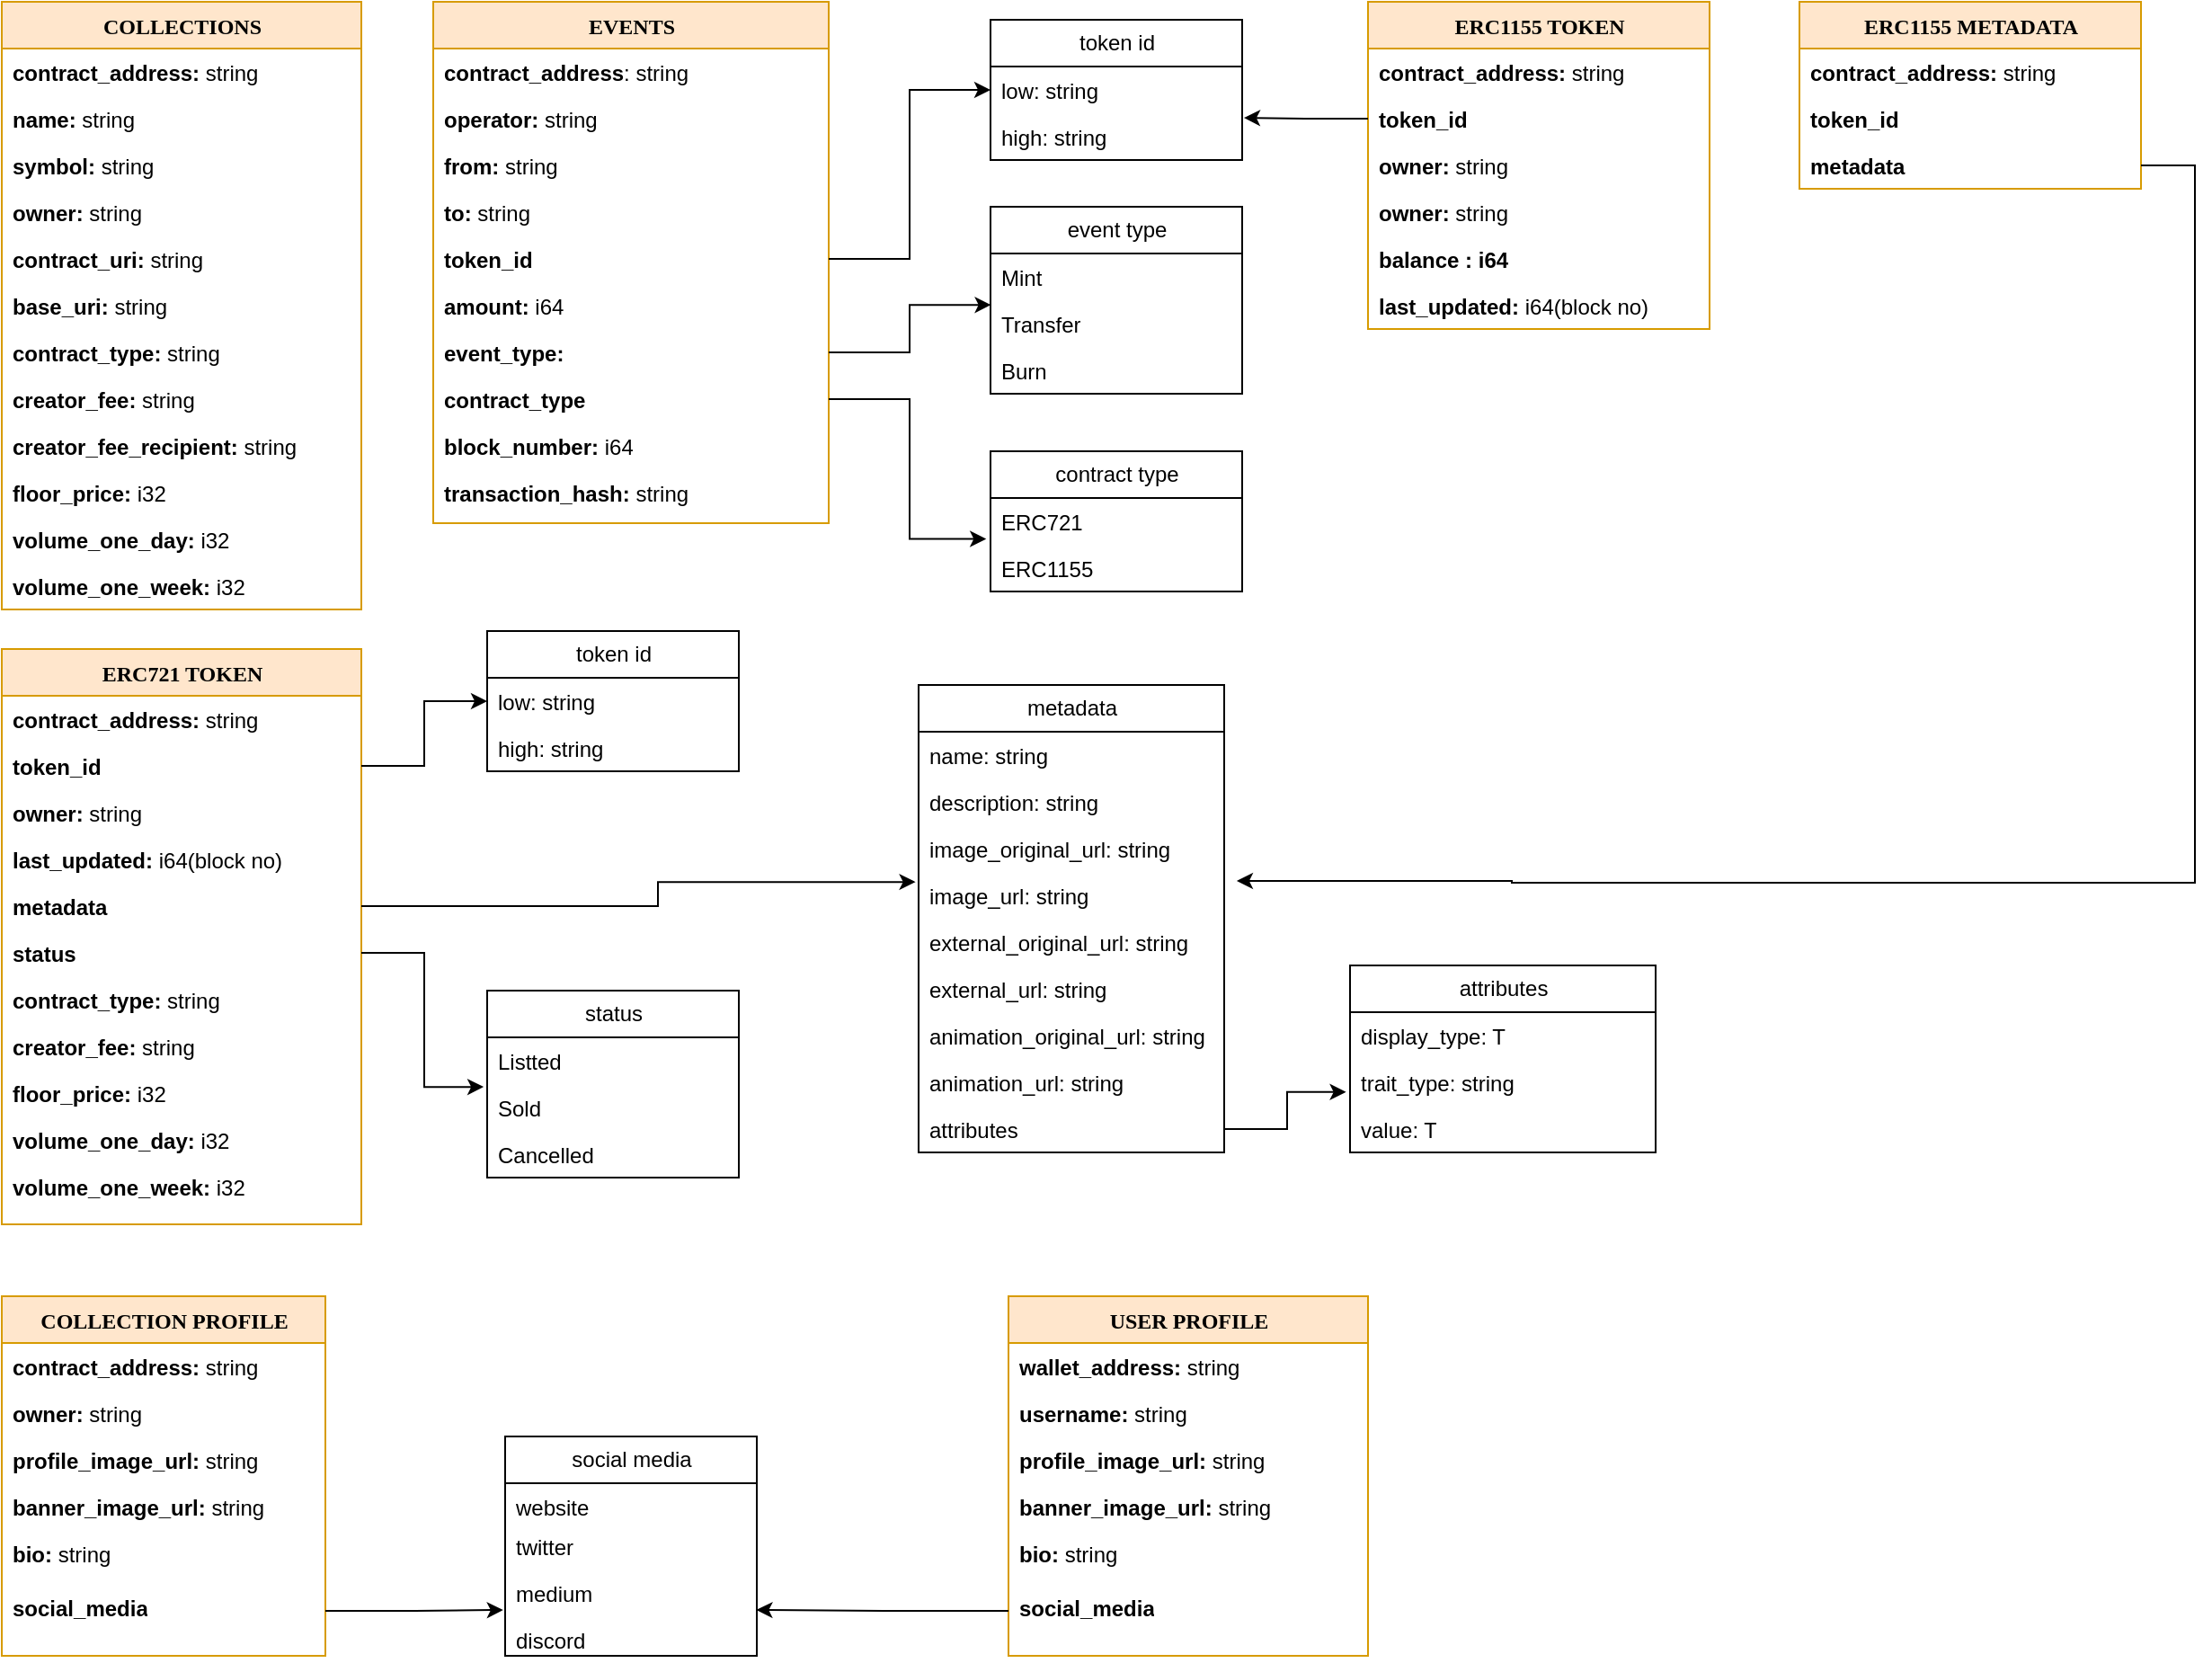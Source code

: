 <mxfile version="21.0.2" type="github">
  <diagram name="Page-1" id="9f46799a-70d6-7492-0946-bef42562c5a5">
    <mxGraphModel dx="1475" dy="1055" grid="1" gridSize="10" guides="1" tooltips="1" connect="1" arrows="1" fold="1" page="0" pageScale="1" pageWidth="1100" pageHeight="850" background="none" math="0" shadow="0">
      <root>
        <mxCell id="0" />
        <mxCell id="1" parent="0" />
        <mxCell id="78961159f06e98e8-17" value="COLLECTIONS" style="swimlane;html=1;fontStyle=1;align=center;verticalAlign=top;childLayout=stackLayout;horizontal=1;startSize=26;horizontalStack=0;resizeParent=1;resizeLast=0;collapsible=1;marginBottom=0;swimlaneFillColor=#ffffff;rounded=0;shadow=0;comic=0;labelBackgroundColor=none;strokeWidth=1;fillColor=#ffe6cc;fontFamily=Verdana;fontSize=12;strokeColor=#d79b00;" parent="1" vertex="1">
          <mxGeometry x="-360" y="80" width="200" height="338" as="geometry">
            <mxRectangle x="40" y="40" width="140" height="30" as="alternateBounds" />
          </mxGeometry>
        </mxCell>
        <mxCell id="78961159f06e98e8-21" value="&lt;b&gt;contract_address: &lt;/b&gt;string" style="text;html=1;strokeColor=none;fillColor=none;align=left;verticalAlign=top;spacingLeft=4;spacingRight=4;whiteSpace=wrap;overflow=hidden;rotatable=0;points=[[0,0.5],[1,0.5]];portConstraint=eastwest;" parent="78961159f06e98e8-17" vertex="1">
          <mxGeometry y="26" width="200" height="26" as="geometry" />
        </mxCell>
        <mxCell id="78961159f06e98e8-23" value="&lt;b&gt;name:&lt;/b&gt; string" style="text;html=1;strokeColor=none;fillColor=none;align=left;verticalAlign=top;spacingLeft=4;spacingRight=4;whiteSpace=wrap;overflow=hidden;rotatable=0;points=[[0,0.5],[1,0.5]];portConstraint=eastwest;" parent="78961159f06e98e8-17" vertex="1">
          <mxGeometry y="52" width="200" height="26" as="geometry" />
        </mxCell>
        <mxCell id="78961159f06e98e8-25" value="&lt;b&gt;symbol: &lt;/b&gt;string" style="text;html=1;strokeColor=none;fillColor=none;align=left;verticalAlign=top;spacingLeft=4;spacingRight=4;whiteSpace=wrap;overflow=hidden;rotatable=0;points=[[0,0.5],[1,0.5]];portConstraint=eastwest;" parent="78961159f06e98e8-17" vertex="1">
          <mxGeometry y="78" width="200" height="26" as="geometry" />
        </mxCell>
        <mxCell id="78961159f06e98e8-26" value="&lt;b&gt;owner: &lt;/b&gt;string" style="text;html=1;strokeColor=none;fillColor=none;align=left;verticalAlign=top;spacingLeft=4;spacingRight=4;whiteSpace=wrap;overflow=hidden;rotatable=0;points=[[0,0.5],[1,0.5]];portConstraint=eastwest;" parent="78961159f06e98e8-17" vertex="1">
          <mxGeometry y="104" width="200" height="26" as="geometry" />
        </mxCell>
        <mxCell id="78961159f06e98e8-24" value="&lt;b&gt;contract_uri: &lt;/b&gt;string" style="text;html=1;strokeColor=none;fillColor=none;align=left;verticalAlign=top;spacingLeft=4;spacingRight=4;whiteSpace=wrap;overflow=hidden;rotatable=0;points=[[0,0.5],[1,0.5]];portConstraint=eastwest;" parent="78961159f06e98e8-17" vertex="1">
          <mxGeometry y="130" width="200" height="26" as="geometry" />
        </mxCell>
        <mxCell id="78961159f06e98e8-20" value="&lt;b&gt;base_uri:&lt;/b&gt; string" style="text;html=1;strokeColor=none;fillColor=none;align=left;verticalAlign=top;spacingLeft=4;spacingRight=4;whiteSpace=wrap;overflow=hidden;rotatable=0;points=[[0,0.5],[1,0.5]];portConstraint=eastwest;" parent="78961159f06e98e8-17" vertex="1">
          <mxGeometry y="156" width="200" height="26" as="geometry" />
        </mxCell>
        <mxCell id="78961159f06e98e8-27" value="&lt;b&gt;contract_type:&lt;/b&gt; string&lt;span style=&quot;white-space: pre;&quot;&gt;	&lt;/span&gt;" style="text;html=1;strokeColor=none;fillColor=none;align=left;verticalAlign=top;spacingLeft=4;spacingRight=4;whiteSpace=wrap;overflow=hidden;rotatable=0;points=[[0,0.5],[1,0.5]];portConstraint=eastwest;" parent="78961159f06e98e8-17" vertex="1">
          <mxGeometry y="182" width="200" height="26" as="geometry" />
        </mxCell>
        <mxCell id="jxRTbpPI34UgdiOiczJM-140" value="&lt;b&gt;creator_fee:&lt;/b&gt; string" style="text;html=1;strokeColor=none;fillColor=none;align=left;verticalAlign=top;spacingLeft=4;spacingRight=4;whiteSpace=wrap;overflow=hidden;rotatable=0;points=[[0,0.5],[1,0.5]];portConstraint=eastwest;" vertex="1" parent="78961159f06e98e8-17">
          <mxGeometry y="208" width="200" height="26" as="geometry" />
        </mxCell>
        <mxCell id="jxRTbpPI34UgdiOiczJM-160" value="&lt;b&gt;creator_fee_recipient:&lt;/b&gt; string" style="text;html=1;strokeColor=none;fillColor=none;align=left;verticalAlign=top;spacingLeft=4;spacingRight=4;whiteSpace=wrap;overflow=hidden;rotatable=0;points=[[0,0.5],[1,0.5]];portConstraint=eastwest;" vertex="1" parent="78961159f06e98e8-17">
          <mxGeometry y="234" width="200" height="26" as="geometry" />
        </mxCell>
        <mxCell id="jxRTbpPI34UgdiOiczJM-141" value="&lt;b&gt;floor_price:&lt;/b&gt; i32" style="text;html=1;strokeColor=none;fillColor=none;align=left;verticalAlign=top;spacingLeft=4;spacingRight=4;whiteSpace=wrap;overflow=hidden;rotatable=0;points=[[0,0.5],[1,0.5]];portConstraint=eastwest;" vertex="1" parent="78961159f06e98e8-17">
          <mxGeometry y="260" width="200" height="26" as="geometry" />
        </mxCell>
        <mxCell id="jxRTbpPI34UgdiOiczJM-142" value="&lt;b&gt;volume_one_day:&lt;/b&gt; i32" style="text;html=1;strokeColor=none;fillColor=none;align=left;verticalAlign=top;spacingLeft=4;spacingRight=4;whiteSpace=wrap;overflow=hidden;rotatable=0;points=[[0,0.5],[1,0.5]];portConstraint=eastwest;" vertex="1" parent="78961159f06e98e8-17">
          <mxGeometry y="286" width="200" height="26" as="geometry" />
        </mxCell>
        <mxCell id="jxRTbpPI34UgdiOiczJM-144" value="&lt;b&gt;volume_one_week:&lt;/b&gt; i32" style="text;html=1;strokeColor=none;fillColor=none;align=left;verticalAlign=top;spacingLeft=4;spacingRight=4;whiteSpace=wrap;overflow=hidden;rotatable=0;points=[[0,0.5],[1,0.5]];portConstraint=eastwest;" vertex="1" parent="78961159f06e98e8-17">
          <mxGeometry y="312" width="200" height="26" as="geometry" />
        </mxCell>
        <mxCell id="jxRTbpPI34UgdiOiczJM-9" value="EVENTS" style="swimlane;html=1;fontStyle=1;align=center;verticalAlign=top;childLayout=stackLayout;horizontal=1;startSize=26;horizontalStack=0;resizeParent=1;resizeLast=0;collapsible=1;marginBottom=0;swimlaneFillColor=#ffffff;rounded=0;shadow=0;comic=0;labelBackgroundColor=none;strokeWidth=1;fillColor=#ffe6cc;fontFamily=Verdana;fontSize=12;strokeColor=#d79b00;" vertex="1" parent="1">
          <mxGeometry x="-120" y="80" width="220" height="290" as="geometry">
            <mxRectangle x="240" y="40" width="90" height="30" as="alternateBounds" />
          </mxGeometry>
        </mxCell>
        <mxCell id="jxRTbpPI34UgdiOiczJM-10" value="&lt;b&gt;contract_address&lt;/b&gt;: string" style="text;html=1;strokeColor=none;fillColor=none;align=left;verticalAlign=top;spacingLeft=4;spacingRight=4;whiteSpace=wrap;overflow=hidden;rotatable=0;points=[[0,0.5],[1,0.5]];portConstraint=eastwest;" vertex="1" parent="jxRTbpPI34UgdiOiczJM-9">
          <mxGeometry y="26" width="220" height="26" as="geometry" />
        </mxCell>
        <mxCell id="jxRTbpPI34UgdiOiczJM-11" value="&lt;b&gt;operator: &lt;/b&gt;string" style="text;html=1;strokeColor=none;fillColor=none;align=left;verticalAlign=top;spacingLeft=4;spacingRight=4;whiteSpace=wrap;overflow=hidden;rotatable=0;points=[[0,0.5],[1,0.5]];portConstraint=eastwest;" vertex="1" parent="jxRTbpPI34UgdiOiczJM-9">
          <mxGeometry y="52" width="220" height="26" as="geometry" />
        </mxCell>
        <mxCell id="jxRTbpPI34UgdiOiczJM-12" value="&lt;b&gt;from:&lt;/b&gt; string" style="text;html=1;strokeColor=none;fillColor=none;align=left;verticalAlign=top;spacingLeft=4;spacingRight=4;whiteSpace=wrap;overflow=hidden;rotatable=0;points=[[0,0.5],[1,0.5]];portConstraint=eastwest;" vertex="1" parent="jxRTbpPI34UgdiOiczJM-9">
          <mxGeometry y="78" width="220" height="26" as="geometry" />
        </mxCell>
        <mxCell id="jxRTbpPI34UgdiOiczJM-13" value="&lt;b&gt;to: &lt;/b&gt;string" style="text;html=1;strokeColor=none;fillColor=none;align=left;verticalAlign=top;spacingLeft=4;spacingRight=4;whiteSpace=wrap;overflow=hidden;rotatable=0;points=[[0,0.5],[1,0.5]];portConstraint=eastwest;" vertex="1" parent="jxRTbpPI34UgdiOiczJM-9">
          <mxGeometry y="104" width="220" height="26" as="geometry" />
        </mxCell>
        <mxCell id="jxRTbpPI34UgdiOiczJM-14" value="&lt;b&gt;token_id&lt;/b&gt;" style="text;html=1;strokeColor=none;fillColor=none;align=left;verticalAlign=top;spacingLeft=4;spacingRight=4;whiteSpace=wrap;overflow=hidden;rotatable=0;points=[[0,0.5],[1,0.5]];portConstraint=eastwest;" vertex="1" parent="jxRTbpPI34UgdiOiczJM-9">
          <mxGeometry y="130" width="220" height="26" as="geometry" />
        </mxCell>
        <mxCell id="jxRTbpPI34UgdiOiczJM-15" value="&lt;b&gt;amount:&lt;/b&gt; i64" style="text;html=1;strokeColor=none;fillColor=none;align=left;verticalAlign=top;spacingLeft=4;spacingRight=4;whiteSpace=wrap;overflow=hidden;rotatable=0;points=[[0,0.5],[1,0.5]];portConstraint=eastwest;" vertex="1" parent="jxRTbpPI34UgdiOiczJM-9">
          <mxGeometry y="156" width="220" height="26" as="geometry" />
        </mxCell>
        <mxCell id="jxRTbpPI34UgdiOiczJM-16" value="&lt;b&gt;event_type:&lt;/b&gt;&amp;nbsp;" style="text;html=1;strokeColor=none;fillColor=none;align=left;verticalAlign=top;spacingLeft=4;spacingRight=4;whiteSpace=wrap;overflow=hidden;rotatable=0;points=[[0,0.5],[1,0.5]];portConstraint=eastwest;" vertex="1" parent="jxRTbpPI34UgdiOiczJM-9">
          <mxGeometry y="182" width="220" height="26" as="geometry" />
        </mxCell>
        <mxCell id="jxRTbpPI34UgdiOiczJM-17" value="&lt;b&gt;contract_type&lt;/b&gt;" style="text;html=1;strokeColor=none;fillColor=none;align=left;verticalAlign=top;spacingLeft=4;spacingRight=4;whiteSpace=wrap;overflow=hidden;rotatable=0;points=[[0,0.5],[1,0.5]];portConstraint=eastwest;" vertex="1" parent="jxRTbpPI34UgdiOiczJM-9">
          <mxGeometry y="208" width="220" height="26" as="geometry" />
        </mxCell>
        <mxCell id="jxRTbpPI34UgdiOiczJM-18" value="&lt;b&gt;block_number:&lt;/b&gt; i64" style="text;html=1;strokeColor=none;fillColor=none;align=left;verticalAlign=top;spacingLeft=4;spacingRight=4;whiteSpace=wrap;overflow=hidden;rotatable=0;points=[[0,0.5],[1,0.5]];portConstraint=eastwest;" vertex="1" parent="jxRTbpPI34UgdiOiczJM-9">
          <mxGeometry y="234" width="220" height="26" as="geometry" />
        </mxCell>
        <mxCell id="jxRTbpPI34UgdiOiczJM-19" value="&lt;b&gt;transaction_hash: &lt;/b&gt;string" style="text;html=1;strokeColor=none;fillColor=none;align=left;verticalAlign=top;spacingLeft=4;spacingRight=4;whiteSpace=wrap;overflow=hidden;rotatable=0;points=[[0,0.5],[1,0.5]];portConstraint=eastwest;" vertex="1" parent="jxRTbpPI34UgdiOiczJM-9">
          <mxGeometry y="260" width="220" height="26" as="geometry" />
        </mxCell>
        <mxCell id="jxRTbpPI34UgdiOiczJM-26" value="ERC721 TOKEN" style="swimlane;html=1;fontStyle=1;align=center;verticalAlign=top;childLayout=stackLayout;horizontal=1;startSize=26;horizontalStack=0;resizeParent=1;resizeLast=0;collapsible=1;marginBottom=0;swimlaneFillColor=default;rounded=0;shadow=0;comic=0;labelBackgroundColor=none;strokeWidth=1;fillColor=#ffe6cc;fontFamily=Verdana;fontSize=12;strokeColor=#d79b00;" vertex="1" parent="1">
          <mxGeometry x="-360" y="440" width="200" height="320" as="geometry" />
        </mxCell>
        <mxCell id="jxRTbpPI34UgdiOiczJM-27" value="&lt;b&gt;contract_address: &lt;/b&gt;string" style="text;html=1;strokeColor=none;fillColor=none;align=left;verticalAlign=top;spacingLeft=4;spacingRight=4;whiteSpace=wrap;overflow=hidden;rotatable=0;points=[[0,0.5],[1,0.5]];portConstraint=eastwest;" vertex="1" parent="jxRTbpPI34UgdiOiczJM-26">
          <mxGeometry y="26" width="200" height="26" as="geometry" />
        </mxCell>
        <mxCell id="jxRTbpPI34UgdiOiczJM-38" value="&lt;b&gt;token_id&lt;/b&gt;" style="text;html=1;strokeColor=none;fillColor=none;align=left;verticalAlign=top;spacingLeft=4;spacingRight=4;whiteSpace=wrap;overflow=hidden;rotatable=0;points=[[0,0.5],[1,0.5]];portConstraint=eastwest;" vertex="1" parent="jxRTbpPI34UgdiOiczJM-26">
          <mxGeometry y="52" width="200" height="26" as="geometry" />
        </mxCell>
        <mxCell id="jxRTbpPI34UgdiOiczJM-29" value="&lt;b&gt;owner:&lt;/b&gt; string" style="text;html=1;strokeColor=none;fillColor=none;align=left;verticalAlign=top;spacingLeft=4;spacingRight=4;whiteSpace=wrap;overflow=hidden;rotatable=0;points=[[0,0.5],[1,0.5]];portConstraint=eastwest;" vertex="1" parent="jxRTbpPI34UgdiOiczJM-26">
          <mxGeometry y="78" width="200" height="26" as="geometry" />
        </mxCell>
        <mxCell id="jxRTbpPI34UgdiOiczJM-30" value="&lt;b&gt;last_updated:&lt;/b&gt; i64(block no)" style="text;html=1;strokeColor=none;fillColor=none;align=left;verticalAlign=top;spacingLeft=4;spacingRight=4;whiteSpace=wrap;overflow=hidden;rotatable=0;points=[[0,0.5],[1,0.5]];portConstraint=eastwest;" vertex="1" parent="jxRTbpPI34UgdiOiczJM-26">
          <mxGeometry y="104" width="200" height="26" as="geometry" />
        </mxCell>
        <mxCell id="jxRTbpPI34UgdiOiczJM-31" value="&lt;b&gt;metadata&lt;/b&gt;" style="text;html=1;strokeColor=none;fillColor=none;align=left;verticalAlign=top;spacingLeft=4;spacingRight=4;whiteSpace=wrap;overflow=hidden;rotatable=0;points=[[0,0.5],[1,0.5]];portConstraint=eastwest;" vertex="1" parent="jxRTbpPI34UgdiOiczJM-26">
          <mxGeometry y="130" width="200" height="26" as="geometry" />
        </mxCell>
        <mxCell id="jxRTbpPI34UgdiOiczJM-32" value="&lt;b&gt;status&lt;/b&gt;" style="text;html=1;strokeColor=none;fillColor=none;align=left;verticalAlign=top;spacingLeft=4;spacingRight=4;whiteSpace=wrap;overflow=hidden;rotatable=0;points=[[0,0.5],[1,0.5]];portConstraint=eastwest;" vertex="1" parent="jxRTbpPI34UgdiOiczJM-26">
          <mxGeometry y="156" width="200" height="26" as="geometry" />
        </mxCell>
        <mxCell id="jxRTbpPI34UgdiOiczJM-33" value="&lt;b&gt;contract_type:&lt;/b&gt; string&lt;span style=&quot;white-space: pre;&quot;&gt;	&lt;/span&gt;" style="text;html=1;strokeColor=none;fillColor=none;align=left;verticalAlign=top;spacingLeft=4;spacingRight=4;whiteSpace=wrap;overflow=hidden;rotatable=0;points=[[0,0.5],[1,0.5]];portConstraint=eastwest;" vertex="1" parent="jxRTbpPI34UgdiOiczJM-26">
          <mxGeometry y="182" width="200" height="26" as="geometry" />
        </mxCell>
        <mxCell id="jxRTbpPI34UgdiOiczJM-34" value="&lt;b&gt;creator_fee:&lt;/b&gt; string" style="text;html=1;strokeColor=none;fillColor=none;align=left;verticalAlign=top;spacingLeft=4;spacingRight=4;whiteSpace=wrap;overflow=hidden;rotatable=0;points=[[0,0.5],[1,0.5]];portConstraint=eastwest;" vertex="1" parent="jxRTbpPI34UgdiOiczJM-26">
          <mxGeometry y="208" width="200" height="26" as="geometry" />
        </mxCell>
        <mxCell id="jxRTbpPI34UgdiOiczJM-35" value="&lt;b&gt;floor_price:&lt;/b&gt; i32" style="text;html=1;strokeColor=none;fillColor=none;align=left;verticalAlign=top;spacingLeft=4;spacingRight=4;whiteSpace=wrap;overflow=hidden;rotatable=0;points=[[0,0.5],[1,0.5]];portConstraint=eastwest;" vertex="1" parent="jxRTbpPI34UgdiOiczJM-26">
          <mxGeometry y="234" width="200" height="26" as="geometry" />
        </mxCell>
        <mxCell id="jxRTbpPI34UgdiOiczJM-36" value="&lt;b&gt;volume_one_day:&lt;/b&gt; i32" style="text;html=1;strokeColor=none;fillColor=none;align=left;verticalAlign=top;spacingLeft=4;spacingRight=4;whiteSpace=wrap;overflow=hidden;rotatable=0;points=[[0,0.5],[1,0.5]];portConstraint=eastwest;" vertex="1" parent="jxRTbpPI34UgdiOiczJM-26">
          <mxGeometry y="260" width="200" height="26" as="geometry" />
        </mxCell>
        <mxCell id="jxRTbpPI34UgdiOiczJM-37" value="&lt;b&gt;volume_one_week:&lt;/b&gt; i32" style="text;html=1;strokeColor=none;fillColor=none;align=left;verticalAlign=top;spacingLeft=4;spacingRight=4;whiteSpace=wrap;overflow=hidden;rotatable=0;points=[[0,0.5],[1,0.5]];portConstraint=eastwest;" vertex="1" parent="jxRTbpPI34UgdiOiczJM-26">
          <mxGeometry y="286" width="200" height="26" as="geometry" />
        </mxCell>
        <mxCell id="jxRTbpPI34UgdiOiczJM-40" value="token id" style="swimlane;fontStyle=0;childLayout=stackLayout;horizontal=1;startSize=26;fillColor=none;horizontalStack=0;resizeParent=1;resizeParentMax=0;resizeLast=0;collapsible=1;marginBottom=0;html=1;" vertex="1" parent="1">
          <mxGeometry x="190" y="90" width="140" height="78" as="geometry">
            <mxRectangle x="560" y="40" width="80" height="30" as="alternateBounds" />
          </mxGeometry>
        </mxCell>
        <mxCell id="jxRTbpPI34UgdiOiczJM-41" value="low: string" style="text;strokeColor=none;fillColor=none;align=left;verticalAlign=top;spacingLeft=4;spacingRight=4;overflow=hidden;rotatable=0;points=[[0,0.5],[1,0.5]];portConstraint=eastwest;whiteSpace=wrap;html=1;" vertex="1" parent="jxRTbpPI34UgdiOiczJM-40">
          <mxGeometry y="26" width="140" height="26" as="geometry" />
        </mxCell>
        <mxCell id="jxRTbpPI34UgdiOiczJM-42" value="high: string" style="text;strokeColor=none;fillColor=none;align=left;verticalAlign=top;spacingLeft=4;spacingRight=4;overflow=hidden;rotatable=0;points=[[0,0.5],[1,0.5]];portConstraint=eastwest;whiteSpace=wrap;html=1;" vertex="1" parent="jxRTbpPI34UgdiOiczJM-40">
          <mxGeometry y="52" width="140" height="26" as="geometry" />
        </mxCell>
        <mxCell id="jxRTbpPI34UgdiOiczJM-44" style="edgeStyle=orthogonalEdgeStyle;rounded=0;orthogonalLoop=1;jettySize=auto;html=1;entryX=0;entryY=0.5;entryDx=0;entryDy=0;" edge="1" parent="1" source="jxRTbpPI34UgdiOiczJM-14" target="jxRTbpPI34UgdiOiczJM-41">
          <mxGeometry relative="1" as="geometry">
            <mxPoint x="160" y="233" as="targetPoint" />
          </mxGeometry>
        </mxCell>
        <mxCell id="jxRTbpPI34UgdiOiczJM-46" value="event type" style="swimlane;fontStyle=0;childLayout=stackLayout;horizontal=1;startSize=26;fillColor=none;horizontalStack=0;resizeParent=1;resizeParentMax=0;resizeLast=0;collapsible=1;marginBottom=0;html=1;" vertex="1" parent="1">
          <mxGeometry x="190" y="194" width="140" height="104" as="geometry">
            <mxRectangle x="560" y="144" width="100" height="30" as="alternateBounds" />
          </mxGeometry>
        </mxCell>
        <mxCell id="jxRTbpPI34UgdiOiczJM-47" value="Mint" style="text;strokeColor=none;fillColor=none;align=left;verticalAlign=top;spacingLeft=4;spacingRight=4;overflow=hidden;rotatable=0;points=[[0,0.5],[1,0.5]];portConstraint=eastwest;whiteSpace=wrap;html=1;" vertex="1" parent="jxRTbpPI34UgdiOiczJM-46">
          <mxGeometry y="26" width="140" height="26" as="geometry" />
        </mxCell>
        <mxCell id="jxRTbpPI34UgdiOiczJM-49" value="Transfer" style="text;strokeColor=none;fillColor=none;align=left;verticalAlign=top;spacingLeft=4;spacingRight=4;overflow=hidden;rotatable=0;points=[[0,0.5],[1,0.5]];portConstraint=eastwest;whiteSpace=wrap;html=1;" vertex="1" parent="jxRTbpPI34UgdiOiczJM-46">
          <mxGeometry y="52" width="140" height="26" as="geometry" />
        </mxCell>
        <mxCell id="jxRTbpPI34UgdiOiczJM-48" value="Burn" style="text;strokeColor=none;fillColor=none;align=left;verticalAlign=top;spacingLeft=4;spacingRight=4;overflow=hidden;rotatable=0;points=[[0,0.5],[1,0.5]];portConstraint=eastwest;whiteSpace=wrap;html=1;" vertex="1" parent="jxRTbpPI34UgdiOiczJM-46">
          <mxGeometry y="78" width="140" height="26" as="geometry" />
        </mxCell>
        <mxCell id="jxRTbpPI34UgdiOiczJM-50" style="edgeStyle=orthogonalEdgeStyle;rounded=0;orthogonalLoop=1;jettySize=auto;html=1;entryX=0.002;entryY=1.099;entryDx=0;entryDy=0;entryPerimeter=0;" edge="1" parent="1" source="jxRTbpPI34UgdiOiczJM-16" target="jxRTbpPI34UgdiOiczJM-47">
          <mxGeometry relative="1" as="geometry" />
        </mxCell>
        <mxCell id="jxRTbpPI34UgdiOiczJM-52" value="contract type" style="swimlane;fontStyle=0;childLayout=stackLayout;horizontal=1;startSize=26;fillColor=none;horizontalStack=0;resizeParent=1;resizeParentMax=0;resizeLast=0;collapsible=1;marginBottom=0;html=1;" vertex="1" parent="1">
          <mxGeometry x="190" y="330" width="140" height="78" as="geometry">
            <mxRectangle x="560" y="280" width="110" height="30" as="alternateBounds" />
          </mxGeometry>
        </mxCell>
        <mxCell id="jxRTbpPI34UgdiOiczJM-53" value="ERC721" style="text;strokeColor=none;fillColor=none;align=left;verticalAlign=top;spacingLeft=4;spacingRight=4;overflow=hidden;rotatable=0;points=[[0,0.5],[1,0.5]];portConstraint=eastwest;whiteSpace=wrap;html=1;" vertex="1" parent="jxRTbpPI34UgdiOiczJM-52">
          <mxGeometry y="26" width="140" height="26" as="geometry" />
        </mxCell>
        <mxCell id="jxRTbpPI34UgdiOiczJM-54" value="ERC1155" style="text;strokeColor=none;fillColor=none;align=left;verticalAlign=top;spacingLeft=4;spacingRight=4;overflow=hidden;rotatable=0;points=[[0,0.5],[1,0.5]];portConstraint=eastwest;whiteSpace=wrap;html=1;" vertex="1" parent="jxRTbpPI34UgdiOiczJM-52">
          <mxGeometry y="52" width="140" height="26" as="geometry" />
        </mxCell>
        <mxCell id="jxRTbpPI34UgdiOiczJM-56" style="edgeStyle=orthogonalEdgeStyle;rounded=0;orthogonalLoop=1;jettySize=auto;html=1;entryX=-0.017;entryY=0.876;entryDx=0;entryDy=0;entryPerimeter=0;" edge="1" parent="1" source="jxRTbpPI34UgdiOiczJM-17" target="jxRTbpPI34UgdiOiczJM-53">
          <mxGeometry relative="1" as="geometry" />
        </mxCell>
        <mxCell id="jxRTbpPI34UgdiOiczJM-58" value="status" style="swimlane;fontStyle=0;childLayout=stackLayout;horizontal=1;startSize=26;fillColor=none;horizontalStack=0;resizeParent=1;resizeParentMax=0;resizeLast=0;collapsible=1;marginBottom=0;html=1;" vertex="1" parent="1">
          <mxGeometry x="-90" y="630" width="140" height="104" as="geometry">
            <mxRectangle x="560" y="144" width="100" height="30" as="alternateBounds" />
          </mxGeometry>
        </mxCell>
        <mxCell id="jxRTbpPI34UgdiOiczJM-59" value="Listted" style="text;strokeColor=none;fillColor=none;align=left;verticalAlign=top;spacingLeft=4;spacingRight=4;overflow=hidden;rotatable=0;points=[[0,0.5],[1,0.5]];portConstraint=eastwest;whiteSpace=wrap;html=1;" vertex="1" parent="jxRTbpPI34UgdiOiczJM-58">
          <mxGeometry y="26" width="140" height="26" as="geometry" />
        </mxCell>
        <mxCell id="jxRTbpPI34UgdiOiczJM-60" value="Sold" style="text;strokeColor=none;fillColor=none;align=left;verticalAlign=top;spacingLeft=4;spacingRight=4;overflow=hidden;rotatable=0;points=[[0,0.5],[1,0.5]];portConstraint=eastwest;whiteSpace=wrap;html=1;" vertex="1" parent="jxRTbpPI34UgdiOiczJM-58">
          <mxGeometry y="52" width="140" height="26" as="geometry" />
        </mxCell>
        <mxCell id="jxRTbpPI34UgdiOiczJM-61" value="Cancelled" style="text;strokeColor=none;fillColor=none;align=left;verticalAlign=top;spacingLeft=4;spacingRight=4;overflow=hidden;rotatable=0;points=[[0,0.5],[1,0.5]];portConstraint=eastwest;whiteSpace=wrap;html=1;" vertex="1" parent="jxRTbpPI34UgdiOiczJM-58">
          <mxGeometry y="78" width="140" height="26" as="geometry" />
        </mxCell>
        <mxCell id="jxRTbpPI34UgdiOiczJM-62" value="metadata" style="swimlane;fontStyle=0;childLayout=stackLayout;horizontal=1;startSize=26;fillColor=none;horizontalStack=0;resizeParent=1;resizeParentMax=0;resizeLast=0;collapsible=1;marginBottom=0;html=1;" vertex="1" parent="1">
          <mxGeometry x="150" y="460" width="170" height="260" as="geometry">
            <mxRectangle x="560" y="40" width="80" height="30" as="alternateBounds" />
          </mxGeometry>
        </mxCell>
        <mxCell id="jxRTbpPI34UgdiOiczJM-63" value="name: string" style="text;strokeColor=none;fillColor=none;align=left;verticalAlign=top;spacingLeft=4;spacingRight=4;overflow=hidden;rotatable=0;points=[[0,0.5],[1,0.5]];portConstraint=eastwest;whiteSpace=wrap;html=1;" vertex="1" parent="jxRTbpPI34UgdiOiczJM-62">
          <mxGeometry y="26" width="170" height="26" as="geometry" />
        </mxCell>
        <mxCell id="jxRTbpPI34UgdiOiczJM-66" value="description: string" style="text;strokeColor=none;fillColor=none;align=left;verticalAlign=top;spacingLeft=4;spacingRight=4;overflow=hidden;rotatable=0;points=[[0,0.5],[1,0.5]];portConstraint=eastwest;whiteSpace=wrap;html=1;" vertex="1" parent="jxRTbpPI34UgdiOiczJM-62">
          <mxGeometry y="52" width="170" height="26" as="geometry" />
        </mxCell>
        <mxCell id="jxRTbpPI34UgdiOiczJM-67" value="image_original_url: string" style="text;strokeColor=none;fillColor=none;align=left;verticalAlign=top;spacingLeft=4;spacingRight=4;overflow=hidden;rotatable=0;points=[[0,0.5],[1,0.5]];portConstraint=eastwest;whiteSpace=wrap;html=1;" vertex="1" parent="jxRTbpPI34UgdiOiczJM-62">
          <mxGeometry y="78" width="170" height="26" as="geometry" />
        </mxCell>
        <mxCell id="jxRTbpPI34UgdiOiczJM-65" value="image_url: string" style="text;strokeColor=none;fillColor=none;align=left;verticalAlign=top;spacingLeft=4;spacingRight=4;overflow=hidden;rotatable=0;points=[[0,0.5],[1,0.5]];portConstraint=eastwest;whiteSpace=wrap;html=1;" vertex="1" parent="jxRTbpPI34UgdiOiczJM-62">
          <mxGeometry y="104" width="170" height="26" as="geometry" />
        </mxCell>
        <mxCell id="jxRTbpPI34UgdiOiczJM-64" value="external_original_url: string" style="text;strokeColor=none;fillColor=none;align=left;verticalAlign=top;spacingLeft=4;spacingRight=4;overflow=hidden;rotatable=0;points=[[0,0.5],[1,0.5]];portConstraint=eastwest;whiteSpace=wrap;html=1;" vertex="1" parent="jxRTbpPI34UgdiOiczJM-62">
          <mxGeometry y="130" width="170" height="26" as="geometry" />
        </mxCell>
        <mxCell id="jxRTbpPI34UgdiOiczJM-70" value="external_url: string" style="text;strokeColor=none;fillColor=none;align=left;verticalAlign=top;spacingLeft=4;spacingRight=4;overflow=hidden;rotatable=0;points=[[0,0.5],[1,0.5]];portConstraint=eastwest;whiteSpace=wrap;html=1;" vertex="1" parent="jxRTbpPI34UgdiOiczJM-62">
          <mxGeometry y="156" width="170" height="26" as="geometry" />
        </mxCell>
        <mxCell id="jxRTbpPI34UgdiOiczJM-68" value="animation_original_url: string&amp;nbsp;" style="text;strokeColor=none;fillColor=none;align=left;verticalAlign=top;spacingLeft=4;spacingRight=4;overflow=hidden;rotatable=0;points=[[0,0.5],[1,0.5]];portConstraint=eastwest;whiteSpace=wrap;html=1;" vertex="1" parent="jxRTbpPI34UgdiOiczJM-62">
          <mxGeometry y="182" width="170" height="26" as="geometry" />
        </mxCell>
        <mxCell id="jxRTbpPI34UgdiOiczJM-71" value="animation_url: string" style="text;strokeColor=none;fillColor=none;align=left;verticalAlign=top;spacingLeft=4;spacingRight=4;overflow=hidden;rotatable=0;points=[[0,0.5],[1,0.5]];portConstraint=eastwest;whiteSpace=wrap;html=1;" vertex="1" parent="jxRTbpPI34UgdiOiczJM-62">
          <mxGeometry y="208" width="170" height="26" as="geometry" />
        </mxCell>
        <mxCell id="jxRTbpPI34UgdiOiczJM-76" value="attributes" style="text;strokeColor=none;fillColor=none;align=left;verticalAlign=top;spacingLeft=4;spacingRight=4;overflow=hidden;rotatable=0;points=[[0,0.5],[1,0.5]];portConstraint=eastwest;whiteSpace=wrap;html=1;" vertex="1" parent="jxRTbpPI34UgdiOiczJM-62">
          <mxGeometry y="234" width="170" height="26" as="geometry" />
        </mxCell>
        <mxCell id="jxRTbpPI34UgdiOiczJM-72" value="token id" style="swimlane;fontStyle=0;childLayout=stackLayout;horizontal=1;startSize=26;fillColor=none;horizontalStack=0;resizeParent=1;resizeParentMax=0;resizeLast=0;collapsible=1;marginBottom=0;html=1;" vertex="1" parent="1">
          <mxGeometry x="-90" y="430" width="140" height="78" as="geometry">
            <mxRectangle x="560" y="40" width="80" height="30" as="alternateBounds" />
          </mxGeometry>
        </mxCell>
        <mxCell id="jxRTbpPI34UgdiOiczJM-73" value="low: string" style="text;strokeColor=none;fillColor=none;align=left;verticalAlign=top;spacingLeft=4;spacingRight=4;overflow=hidden;rotatable=0;points=[[0,0.5],[1,0.5]];portConstraint=eastwest;whiteSpace=wrap;html=1;" vertex="1" parent="jxRTbpPI34UgdiOiczJM-72">
          <mxGeometry y="26" width="140" height="26" as="geometry" />
        </mxCell>
        <mxCell id="jxRTbpPI34UgdiOiczJM-74" value="high: string" style="text;strokeColor=none;fillColor=none;align=left;verticalAlign=top;spacingLeft=4;spacingRight=4;overflow=hidden;rotatable=0;points=[[0,0.5],[1,0.5]];portConstraint=eastwest;whiteSpace=wrap;html=1;" vertex="1" parent="jxRTbpPI34UgdiOiczJM-72">
          <mxGeometry y="52" width="140" height="26" as="geometry" />
        </mxCell>
        <mxCell id="jxRTbpPI34UgdiOiczJM-75" style="edgeStyle=orthogonalEdgeStyle;rounded=0;orthogonalLoop=1;jettySize=auto;html=1;exitX=1;exitY=0.5;exitDx=0;exitDy=0;entryX=0;entryY=0.5;entryDx=0;entryDy=0;" edge="1" parent="1" source="jxRTbpPI34UgdiOiczJM-38" target="jxRTbpPI34UgdiOiczJM-72">
          <mxGeometry relative="1" as="geometry" />
        </mxCell>
        <mxCell id="jxRTbpPI34UgdiOiczJM-77" value="attributes" style="swimlane;fontStyle=0;childLayout=stackLayout;horizontal=1;startSize=26;fillColor=none;horizontalStack=0;resizeParent=1;resizeParentMax=0;resizeLast=0;collapsible=1;marginBottom=0;html=1;" vertex="1" parent="1">
          <mxGeometry x="390" y="616" width="170" height="104" as="geometry">
            <mxRectangle x="560" y="40" width="80" height="30" as="alternateBounds" />
          </mxGeometry>
        </mxCell>
        <mxCell id="jxRTbpPI34UgdiOiczJM-78" value="display_type: T" style="text;strokeColor=none;fillColor=none;align=left;verticalAlign=top;spacingLeft=4;spacingRight=4;overflow=hidden;rotatable=0;points=[[0,0.5],[1,0.5]];portConstraint=eastwest;whiteSpace=wrap;html=1;" vertex="1" parent="jxRTbpPI34UgdiOiczJM-77">
          <mxGeometry y="26" width="170" height="26" as="geometry" />
        </mxCell>
        <mxCell id="jxRTbpPI34UgdiOiczJM-79" value="trait_type: string" style="text;strokeColor=none;fillColor=none;align=left;verticalAlign=top;spacingLeft=4;spacingRight=4;overflow=hidden;rotatable=0;points=[[0,0.5],[1,0.5]];portConstraint=eastwest;whiteSpace=wrap;html=1;" vertex="1" parent="jxRTbpPI34UgdiOiczJM-77">
          <mxGeometry y="52" width="170" height="26" as="geometry" />
        </mxCell>
        <mxCell id="jxRTbpPI34UgdiOiczJM-80" value="value: T" style="text;strokeColor=none;fillColor=none;align=left;verticalAlign=top;spacingLeft=4;spacingRight=4;overflow=hidden;rotatable=0;points=[[0,0.5],[1,0.5]];portConstraint=eastwest;whiteSpace=wrap;html=1;" vertex="1" parent="jxRTbpPI34UgdiOiczJM-77">
          <mxGeometry y="78" width="170" height="26" as="geometry" />
        </mxCell>
        <mxCell id="jxRTbpPI34UgdiOiczJM-87" style="edgeStyle=orthogonalEdgeStyle;rounded=0;orthogonalLoop=1;jettySize=auto;html=1;entryX=-0.014;entryY=1.06;entryDx=0;entryDy=0;entryPerimeter=0;" edge="1" parent="1" source="jxRTbpPI34UgdiOiczJM-32" target="jxRTbpPI34UgdiOiczJM-59">
          <mxGeometry relative="1" as="geometry" />
        </mxCell>
        <mxCell id="jxRTbpPI34UgdiOiczJM-88" style="edgeStyle=orthogonalEdgeStyle;rounded=0;orthogonalLoop=1;jettySize=auto;html=1;entryX=-0.01;entryY=0.214;entryDx=0;entryDy=0;entryPerimeter=0;" edge="1" parent="1" source="jxRTbpPI34UgdiOiczJM-31" target="jxRTbpPI34UgdiOiczJM-65">
          <mxGeometry relative="1" as="geometry">
            <Array as="points">
              <mxPoint x="5" y="570" />
            </Array>
          </mxGeometry>
        </mxCell>
        <mxCell id="jxRTbpPI34UgdiOiczJM-89" style="edgeStyle=orthogonalEdgeStyle;rounded=0;orthogonalLoop=1;jettySize=auto;html=1;entryX=-0.013;entryY=0.709;entryDx=0;entryDy=0;entryPerimeter=0;" edge="1" parent="1" source="jxRTbpPI34UgdiOiczJM-76" target="jxRTbpPI34UgdiOiczJM-79">
          <mxGeometry relative="1" as="geometry" />
        </mxCell>
        <mxCell id="jxRTbpPI34UgdiOiczJM-90" value="ERC1155 TOKEN" style="swimlane;html=1;fontStyle=1;align=center;verticalAlign=top;childLayout=stackLayout;horizontal=1;startSize=26;horizontalStack=0;resizeParent=1;resizeLast=0;collapsible=1;marginBottom=0;swimlaneFillColor=#ffffff;rounded=0;shadow=0;comic=0;labelBackgroundColor=none;strokeWidth=1;fillColor=#ffe6cc;fontFamily=Verdana;fontSize=12;strokeColor=#d79b00;" vertex="1" parent="1">
          <mxGeometry x="400" y="80" width="190" height="182" as="geometry" />
        </mxCell>
        <mxCell id="jxRTbpPI34UgdiOiczJM-91" value="&lt;b&gt;contract_address: &lt;/b&gt;string" style="text;html=1;strokeColor=none;fillColor=none;align=left;verticalAlign=top;spacingLeft=4;spacingRight=4;whiteSpace=wrap;overflow=hidden;rotatable=0;points=[[0,0.5],[1,0.5]];portConstraint=eastwest;" vertex="1" parent="jxRTbpPI34UgdiOiczJM-90">
          <mxGeometry y="26" width="190" height="26" as="geometry" />
        </mxCell>
        <mxCell id="jxRTbpPI34UgdiOiczJM-92" value="&lt;b&gt;token_id&lt;/b&gt;" style="text;html=1;strokeColor=none;fillColor=none;align=left;verticalAlign=top;spacingLeft=4;spacingRight=4;whiteSpace=wrap;overflow=hidden;rotatable=0;points=[[0,0.5],[1,0.5]];portConstraint=eastwest;" vertex="1" parent="jxRTbpPI34UgdiOiczJM-90">
          <mxGeometry y="52" width="190" height="26" as="geometry" />
        </mxCell>
        <mxCell id="jxRTbpPI34UgdiOiczJM-93" value="&lt;b&gt;owner:&lt;/b&gt; string" style="text;html=1;strokeColor=none;fillColor=none;align=left;verticalAlign=top;spacingLeft=4;spacingRight=4;whiteSpace=wrap;overflow=hidden;rotatable=0;points=[[0,0.5],[1,0.5]];portConstraint=eastwest;" vertex="1" parent="jxRTbpPI34UgdiOiczJM-90">
          <mxGeometry y="78" width="190" height="26" as="geometry" />
        </mxCell>
        <mxCell id="jxRTbpPI34UgdiOiczJM-95" value="&lt;b&gt;owner: &lt;/b&gt;string" style="text;html=1;strokeColor=none;fillColor=none;align=left;verticalAlign=top;spacingLeft=4;spacingRight=4;whiteSpace=wrap;overflow=hidden;rotatable=0;points=[[0,0.5],[1,0.5]];portConstraint=eastwest;" vertex="1" parent="jxRTbpPI34UgdiOiczJM-90">
          <mxGeometry y="104" width="190" height="26" as="geometry" />
        </mxCell>
        <mxCell id="jxRTbpPI34UgdiOiczJM-96" value="&lt;b&gt;balance : i64&lt;/b&gt;" style="text;html=1;strokeColor=none;fillColor=none;align=left;verticalAlign=top;spacingLeft=4;spacingRight=4;whiteSpace=wrap;overflow=hidden;rotatable=0;points=[[0,0.5],[1,0.5]];portConstraint=eastwest;" vertex="1" parent="jxRTbpPI34UgdiOiczJM-90">
          <mxGeometry y="130" width="190" height="26" as="geometry" />
        </mxCell>
        <mxCell id="jxRTbpPI34UgdiOiczJM-94" value="&lt;b&gt;last_updated:&lt;/b&gt; i64(block no)" style="text;html=1;strokeColor=none;fillColor=none;align=left;verticalAlign=top;spacingLeft=4;spacingRight=4;whiteSpace=wrap;overflow=hidden;rotatable=0;points=[[0,0.5],[1,0.5]];portConstraint=eastwest;" vertex="1" parent="jxRTbpPI34UgdiOiczJM-90">
          <mxGeometry y="156" width="190" height="26" as="geometry" />
        </mxCell>
        <mxCell id="jxRTbpPI34UgdiOiczJM-102" style="edgeStyle=orthogonalEdgeStyle;rounded=0;orthogonalLoop=1;jettySize=auto;html=1;entryX=1.007;entryY=0.096;entryDx=0;entryDy=0;entryPerimeter=0;" edge="1" parent="1" source="jxRTbpPI34UgdiOiczJM-92" target="jxRTbpPI34UgdiOiczJM-42">
          <mxGeometry relative="1" as="geometry" />
        </mxCell>
        <mxCell id="jxRTbpPI34UgdiOiczJM-103" value="ERC1155 METADATA" style="swimlane;html=1;fontStyle=1;align=center;verticalAlign=top;childLayout=stackLayout;horizontal=1;startSize=26;horizontalStack=0;resizeParent=1;resizeLast=0;collapsible=1;marginBottom=0;swimlaneFillColor=#ffffff;rounded=0;shadow=0;comic=0;labelBackgroundColor=none;strokeWidth=1;fillColor=#ffe6cc;fontFamily=Verdana;fontSize=12;strokeColor=#d79b00;" vertex="1" parent="1">
          <mxGeometry x="640" y="80" width="190" height="104" as="geometry" />
        </mxCell>
        <mxCell id="jxRTbpPI34UgdiOiczJM-104" value="&lt;b&gt;contract_address: &lt;/b&gt;string" style="text;html=1;strokeColor=none;fillColor=none;align=left;verticalAlign=top;spacingLeft=4;spacingRight=4;whiteSpace=wrap;overflow=hidden;rotatable=0;points=[[0,0.5],[1,0.5]];portConstraint=eastwest;" vertex="1" parent="jxRTbpPI34UgdiOiczJM-103">
          <mxGeometry y="26" width="190" height="26" as="geometry" />
        </mxCell>
        <mxCell id="jxRTbpPI34UgdiOiczJM-105" value="&lt;b&gt;token_id&lt;/b&gt;" style="text;html=1;strokeColor=none;fillColor=none;align=left;verticalAlign=top;spacingLeft=4;spacingRight=4;whiteSpace=wrap;overflow=hidden;rotatable=0;points=[[0,0.5],[1,0.5]];portConstraint=eastwest;" vertex="1" parent="jxRTbpPI34UgdiOiczJM-103">
          <mxGeometry y="52" width="190" height="26" as="geometry" />
        </mxCell>
        <mxCell id="jxRTbpPI34UgdiOiczJM-106" value="&lt;b&gt;metadata&lt;/b&gt;" style="text;html=1;strokeColor=none;fillColor=none;align=left;verticalAlign=top;spacingLeft=4;spacingRight=4;whiteSpace=wrap;overflow=hidden;rotatable=0;points=[[0,0.5],[1,0.5]];portConstraint=eastwest;" vertex="1" parent="jxRTbpPI34UgdiOiczJM-103">
          <mxGeometry y="78" width="190" height="26" as="geometry" />
        </mxCell>
        <mxCell id="jxRTbpPI34UgdiOiczJM-111" style="edgeStyle=orthogonalEdgeStyle;rounded=0;orthogonalLoop=1;jettySize=auto;html=1;entryX=1.041;entryY=0.192;entryDx=0;entryDy=0;entryPerimeter=0;exitX=1;exitY=0.5;exitDx=0;exitDy=0;" edge="1" parent="1" source="jxRTbpPI34UgdiOiczJM-106" target="jxRTbpPI34UgdiOiczJM-65">
          <mxGeometry relative="1" as="geometry">
            <Array as="points">
              <mxPoint x="860" y="171" />
              <mxPoint x="860" y="570" />
              <mxPoint x="480" y="570" />
            </Array>
          </mxGeometry>
        </mxCell>
        <mxCell id="jxRTbpPI34UgdiOiczJM-124" value="COLLECTION PROFILE" style="swimlane;html=1;fontStyle=1;align=center;verticalAlign=top;childLayout=stackLayout;horizontal=1;startSize=26;horizontalStack=0;resizeParent=1;resizeLast=0;collapsible=1;marginBottom=0;swimlaneFillColor=#ffffff;rounded=0;shadow=0;comic=0;labelBackgroundColor=none;strokeWidth=1;fillColor=#ffe6cc;fontFamily=Verdana;fontSize=12;strokeColor=#d79b00;" vertex="1" parent="1">
          <mxGeometry x="-360" y="800" width="180" height="200" as="geometry">
            <mxRectangle x="40" y="40" width="140" height="30" as="alternateBounds" />
          </mxGeometry>
        </mxCell>
        <mxCell id="jxRTbpPI34UgdiOiczJM-125" value="&lt;b&gt;contract_address: &lt;/b&gt;string" style="text;html=1;strokeColor=none;fillColor=none;align=left;verticalAlign=top;spacingLeft=4;spacingRight=4;whiteSpace=wrap;overflow=hidden;rotatable=0;points=[[0,0.5],[1,0.5]];portConstraint=eastwest;" vertex="1" parent="jxRTbpPI34UgdiOiczJM-124">
          <mxGeometry y="26" width="180" height="26" as="geometry" />
        </mxCell>
        <mxCell id="jxRTbpPI34UgdiOiczJM-126" value="&lt;b&gt;owner: &lt;/b&gt;string" style="text;html=1;strokeColor=none;fillColor=none;align=left;verticalAlign=top;spacingLeft=4;spacingRight=4;whiteSpace=wrap;overflow=hidden;rotatable=0;points=[[0,0.5],[1,0.5]];portConstraint=eastwest;" vertex="1" parent="jxRTbpPI34UgdiOiczJM-124">
          <mxGeometry y="52" width="180" height="26" as="geometry" />
        </mxCell>
        <mxCell id="jxRTbpPI34UgdiOiczJM-127" value="&lt;b&gt;profile_image_url: &lt;/b&gt;string" style="text;html=1;strokeColor=none;fillColor=none;align=left;verticalAlign=top;spacingLeft=4;spacingRight=4;whiteSpace=wrap;overflow=hidden;rotatable=0;points=[[0,0.5],[1,0.5]];portConstraint=eastwest;" vertex="1" parent="jxRTbpPI34UgdiOiczJM-124">
          <mxGeometry y="78" width="180" height="26" as="geometry" />
        </mxCell>
        <mxCell id="jxRTbpPI34UgdiOiczJM-128" value="&lt;b&gt;banner_image_url: &lt;/b&gt;string" style="text;html=1;strokeColor=none;fillColor=none;align=left;verticalAlign=top;spacingLeft=4;spacingRight=4;whiteSpace=wrap;overflow=hidden;rotatable=0;points=[[0,0.5],[1,0.5]];portConstraint=eastwest;" vertex="1" parent="jxRTbpPI34UgdiOiczJM-124">
          <mxGeometry y="104" width="180" height="26" as="geometry" />
        </mxCell>
        <mxCell id="jxRTbpPI34UgdiOiczJM-135" value="&lt;b&gt;bio:&lt;/b&gt;&amp;nbsp;string" style="text;html=1;strokeColor=none;fillColor=none;align=left;verticalAlign=top;spacingLeft=4;spacingRight=4;whiteSpace=wrap;overflow=hidden;rotatable=0;points=[[0,0.5],[1,0.5]];portConstraint=eastwest;" vertex="1" parent="jxRTbpPI34UgdiOiczJM-124">
          <mxGeometry y="130" width="180" height="30" as="geometry" />
        </mxCell>
        <mxCell id="jxRTbpPI34UgdiOiczJM-146" value="&lt;b&gt;social_media&lt;/b&gt;" style="text;html=1;strokeColor=none;fillColor=none;align=left;verticalAlign=top;spacingLeft=4;spacingRight=4;whiteSpace=wrap;overflow=hidden;rotatable=0;points=[[0,0.5],[1,0.5]];portConstraint=eastwest;" vertex="1" parent="jxRTbpPI34UgdiOiczJM-124">
          <mxGeometry y="160" width="180" height="30" as="geometry" />
        </mxCell>
        <mxCell id="jxRTbpPI34UgdiOiczJM-147" value="social media" style="swimlane;fontStyle=0;childLayout=stackLayout;horizontal=1;startSize=26;fillColor=none;horizontalStack=0;resizeParent=1;resizeParentMax=0;resizeLast=0;collapsible=1;marginBottom=0;html=1;" vertex="1" parent="1">
          <mxGeometry x="-80" y="878" width="140" height="122" as="geometry">
            <mxRectangle x="560" y="144" width="100" height="30" as="alternateBounds" />
          </mxGeometry>
        </mxCell>
        <mxCell id="jxRTbpPI34UgdiOiczJM-151" value="website" style="text;strokeColor=none;fillColor=none;align=left;verticalAlign=top;spacingLeft=4;spacingRight=4;overflow=hidden;rotatable=0;points=[[0,0.5],[1,0.5]];portConstraint=eastwest;whiteSpace=wrap;html=1;" vertex="1" parent="jxRTbpPI34UgdiOiczJM-147">
          <mxGeometry y="26" width="140" height="22" as="geometry" />
        </mxCell>
        <mxCell id="jxRTbpPI34UgdiOiczJM-148" value="twitter" style="text;strokeColor=none;fillColor=none;align=left;verticalAlign=top;spacingLeft=4;spacingRight=4;overflow=hidden;rotatable=0;points=[[0,0.5],[1,0.5]];portConstraint=eastwest;whiteSpace=wrap;html=1;" vertex="1" parent="jxRTbpPI34UgdiOiczJM-147">
          <mxGeometry y="48" width="140" height="26" as="geometry" />
        </mxCell>
        <mxCell id="jxRTbpPI34UgdiOiczJM-149" value="medium" style="text;strokeColor=none;fillColor=none;align=left;verticalAlign=top;spacingLeft=4;spacingRight=4;overflow=hidden;rotatable=0;points=[[0,0.5],[1,0.5]];portConstraint=eastwest;whiteSpace=wrap;html=1;" vertex="1" parent="jxRTbpPI34UgdiOiczJM-147">
          <mxGeometry y="74" width="140" height="26" as="geometry" />
        </mxCell>
        <mxCell id="jxRTbpPI34UgdiOiczJM-150" value="discord" style="text;strokeColor=none;fillColor=none;align=left;verticalAlign=top;spacingLeft=4;spacingRight=4;overflow=hidden;rotatable=0;points=[[0,0.5],[1,0.5]];portConstraint=eastwest;whiteSpace=wrap;html=1;" vertex="1" parent="jxRTbpPI34UgdiOiczJM-147">
          <mxGeometry y="100" width="140" height="22" as="geometry" />
        </mxCell>
        <mxCell id="jxRTbpPI34UgdiOiczJM-153" value="USER PROFILE" style="swimlane;html=1;fontStyle=1;align=center;verticalAlign=top;childLayout=stackLayout;horizontal=1;startSize=26;horizontalStack=0;resizeParent=1;resizeLast=0;collapsible=1;marginBottom=0;swimlaneFillColor=#ffffff;rounded=0;shadow=0;comic=0;labelBackgroundColor=none;strokeWidth=1;fillColor=#ffe6cc;fontFamily=Verdana;fontSize=12;strokeColor=#d79b00;" vertex="1" parent="1">
          <mxGeometry x="200" y="800" width="200" height="200" as="geometry">
            <mxRectangle x="40" y="40" width="140" height="30" as="alternateBounds" />
          </mxGeometry>
        </mxCell>
        <mxCell id="jxRTbpPI34UgdiOiczJM-154" value="&lt;b&gt;wallet_address: &lt;/b&gt;string" style="text;html=1;strokeColor=none;fillColor=none;align=left;verticalAlign=top;spacingLeft=4;spacingRight=4;whiteSpace=wrap;overflow=hidden;rotatable=0;points=[[0,0.5],[1,0.5]];portConstraint=eastwest;" vertex="1" parent="jxRTbpPI34UgdiOiczJM-153">
          <mxGeometry y="26" width="200" height="26" as="geometry" />
        </mxCell>
        <mxCell id="jxRTbpPI34UgdiOiczJM-155" value="&lt;b&gt;username: &lt;/b&gt;string" style="text;html=1;strokeColor=none;fillColor=none;align=left;verticalAlign=top;spacingLeft=4;spacingRight=4;whiteSpace=wrap;overflow=hidden;rotatable=0;points=[[0,0.5],[1,0.5]];portConstraint=eastwest;" vertex="1" parent="jxRTbpPI34UgdiOiczJM-153">
          <mxGeometry y="52" width="200" height="26" as="geometry" />
        </mxCell>
        <mxCell id="jxRTbpPI34UgdiOiczJM-156" value="&lt;b&gt;profile_image_url: &lt;/b&gt;string" style="text;html=1;strokeColor=none;fillColor=none;align=left;verticalAlign=top;spacingLeft=4;spacingRight=4;whiteSpace=wrap;overflow=hidden;rotatable=0;points=[[0,0.5],[1,0.5]];portConstraint=eastwest;" vertex="1" parent="jxRTbpPI34UgdiOiczJM-153">
          <mxGeometry y="78" width="200" height="26" as="geometry" />
        </mxCell>
        <mxCell id="jxRTbpPI34UgdiOiczJM-157" value="&lt;b&gt;banner_image_url: &lt;/b&gt;string" style="text;html=1;strokeColor=none;fillColor=none;align=left;verticalAlign=top;spacingLeft=4;spacingRight=4;whiteSpace=wrap;overflow=hidden;rotatable=0;points=[[0,0.5],[1,0.5]];portConstraint=eastwest;" vertex="1" parent="jxRTbpPI34UgdiOiczJM-153">
          <mxGeometry y="104" width="200" height="26" as="geometry" />
        </mxCell>
        <mxCell id="jxRTbpPI34UgdiOiczJM-158" value="&lt;b&gt;bio:&lt;/b&gt;&amp;nbsp;string" style="text;html=1;strokeColor=none;fillColor=none;align=left;verticalAlign=top;spacingLeft=4;spacingRight=4;whiteSpace=wrap;overflow=hidden;rotatable=0;points=[[0,0.5],[1,0.5]];portConstraint=eastwest;" vertex="1" parent="jxRTbpPI34UgdiOiczJM-153">
          <mxGeometry y="130" width="200" height="30" as="geometry" />
        </mxCell>
        <mxCell id="jxRTbpPI34UgdiOiczJM-159" value="&lt;b&gt;social_media&lt;/b&gt;" style="text;html=1;strokeColor=none;fillColor=none;align=left;verticalAlign=top;spacingLeft=4;spacingRight=4;whiteSpace=wrap;overflow=hidden;rotatable=0;points=[[0,0.5],[1,0.5]];portConstraint=eastwest;" vertex="1" parent="jxRTbpPI34UgdiOiczJM-153">
          <mxGeometry y="160" width="200" height="30" as="geometry" />
        </mxCell>
        <mxCell id="jxRTbpPI34UgdiOiczJM-164" style="edgeStyle=orthogonalEdgeStyle;rounded=0;orthogonalLoop=1;jettySize=auto;html=1;entryX=0.998;entryY=0.865;entryDx=0;entryDy=0;entryPerimeter=0;" edge="1" parent="1" source="jxRTbpPI34UgdiOiczJM-159" target="jxRTbpPI34UgdiOiczJM-149">
          <mxGeometry relative="1" as="geometry" />
        </mxCell>
        <mxCell id="jxRTbpPI34UgdiOiczJM-165" style="edgeStyle=orthogonalEdgeStyle;rounded=0;orthogonalLoop=1;jettySize=auto;html=1;entryX=-0.008;entryY=0.865;entryDx=0;entryDy=0;entryPerimeter=0;" edge="1" parent="1" source="jxRTbpPI34UgdiOiczJM-146" target="jxRTbpPI34UgdiOiczJM-149">
          <mxGeometry relative="1" as="geometry" />
        </mxCell>
      </root>
    </mxGraphModel>
  </diagram>
</mxfile>

